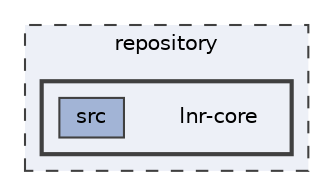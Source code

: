 digraph "repository/lnr-core"
{
 // LATEX_PDF_SIZE
  bgcolor="transparent";
  edge [fontname=Helvetica,fontsize=10,labelfontname=Helvetica,labelfontsize=10];
  node [fontname=Helvetica,fontsize=10,shape=box,height=0.2,width=0.4];
  compound=true
  subgraph clusterdir_b67a65b3e0ec834719b9c39fd2c3a507 {
    graph [ bgcolor="#edf0f7", pencolor="grey25", label="repository", fontname=Helvetica,fontsize=10 style="filled,dashed", URL="dir_b67a65b3e0ec834719b9c39fd2c3a507.html",tooltip=""]
  subgraph clusterdir_8dcf00f31b2ae46d5e3769babf91ed38 {
    graph [ bgcolor="#edf0f7", pencolor="grey25", label="", fontname=Helvetica,fontsize=10 style="filled,bold", URL="dir_8dcf00f31b2ae46d5e3769babf91ed38.html",tooltip=""]
    dir_8dcf00f31b2ae46d5e3769babf91ed38 [shape=plaintext, label="lnr-core"];
  dir_36d9cfa869f27e1e11c082fead9b4477 [label="src", fillcolor="#a2b4d6", color="grey25", style="filled", URL="dir_36d9cfa869f27e1e11c082fead9b4477.html",tooltip=""];
  }
  }
}
